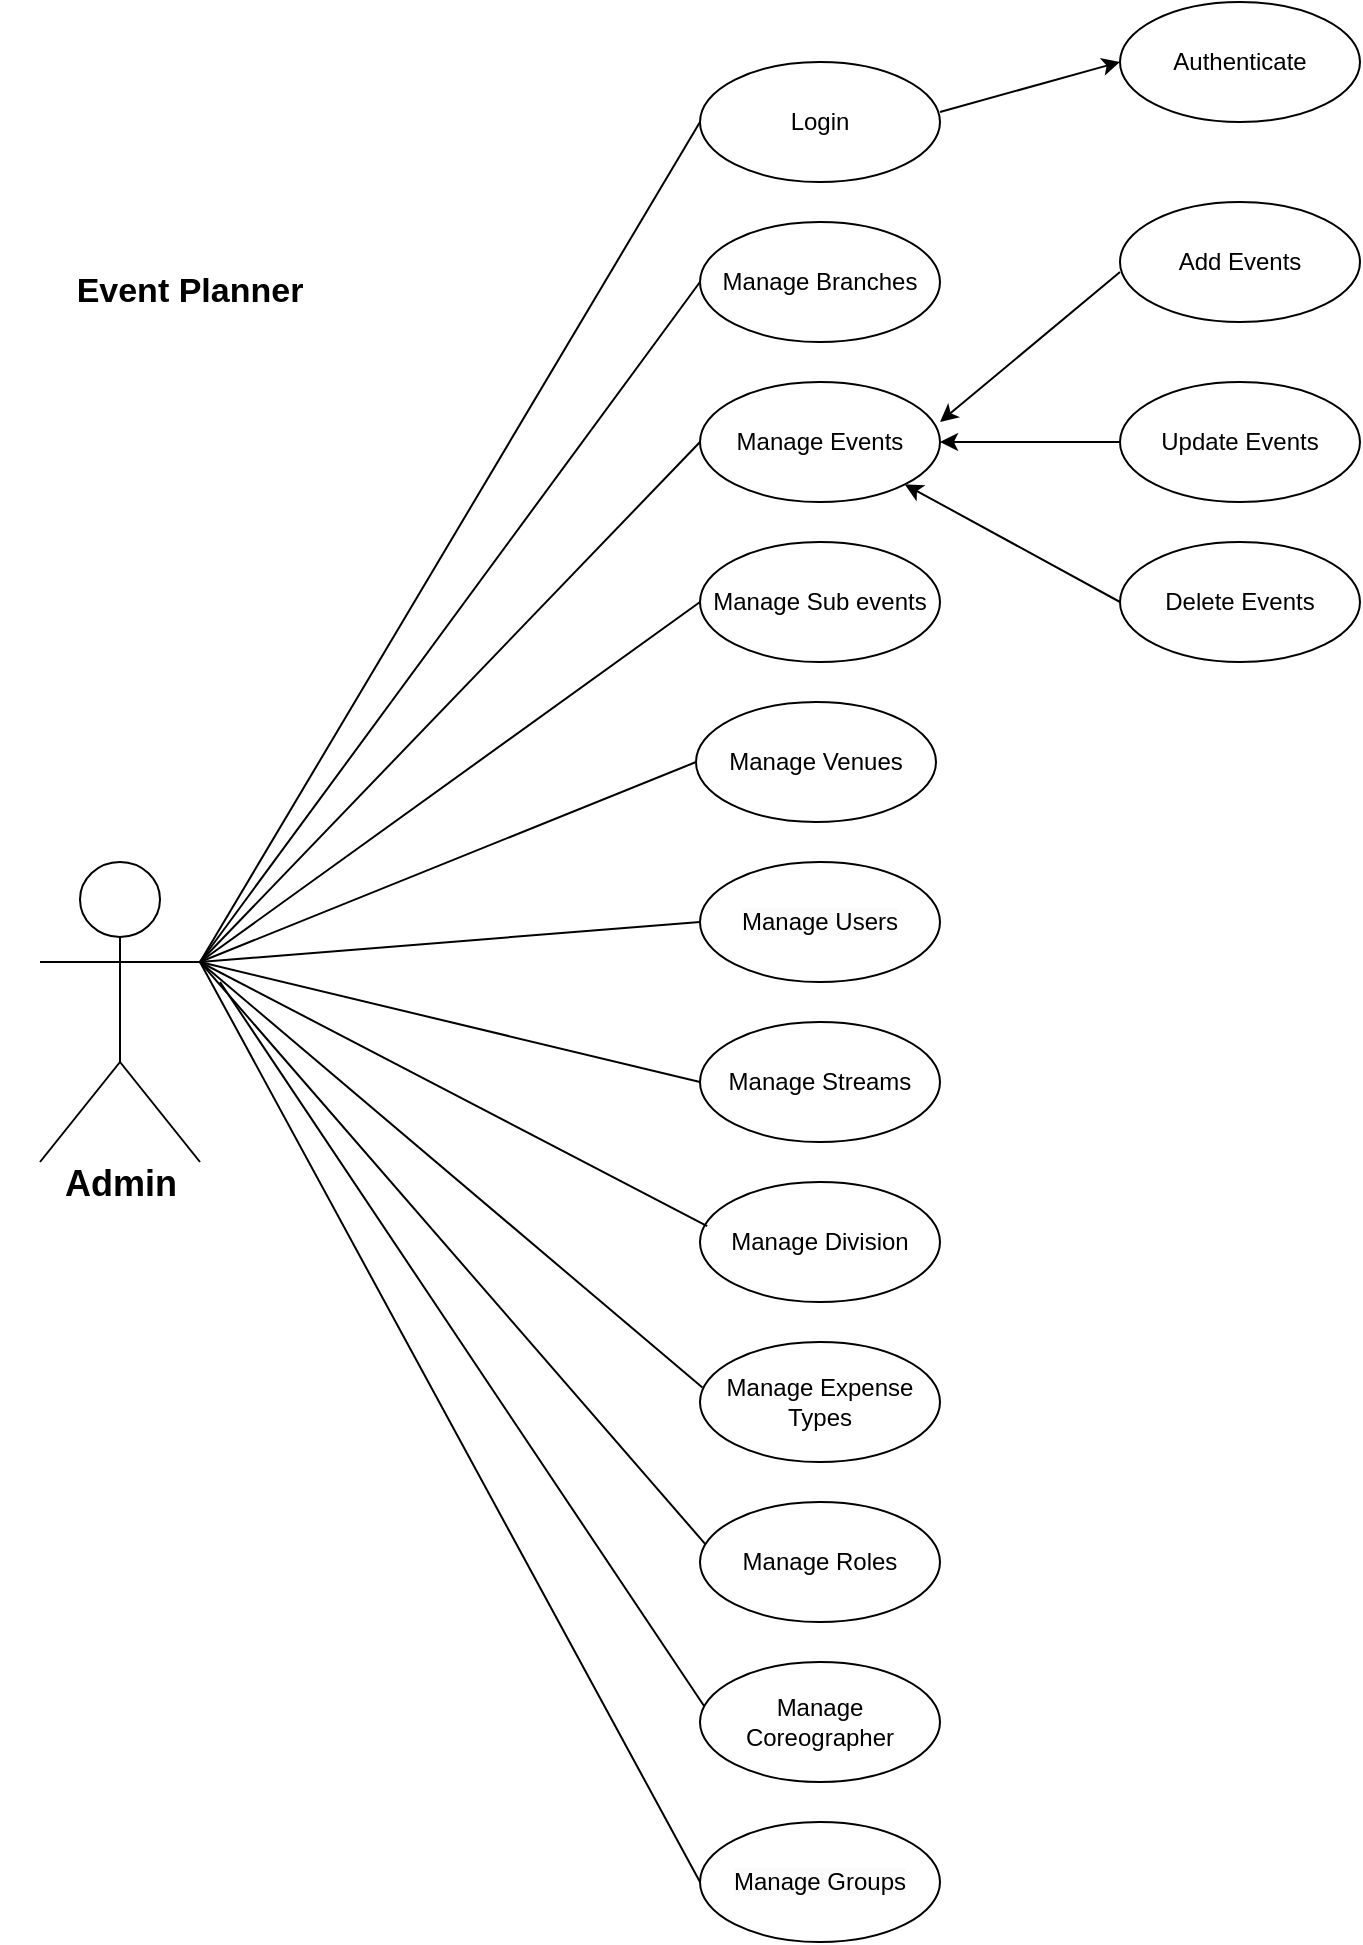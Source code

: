 <mxfile version="20.8.16" type="device" pages="5"><diagram name="Page-1" id="z6TJQx0k0uP36IrtBOOg"><mxGraphModel dx="1290" dy="621" grid="1" gridSize="10" guides="1" tooltips="1" connect="1" arrows="1" fold="1" page="1" pageScale="1" pageWidth="850" pageHeight="1100" math="0" shadow="0"><root><mxCell id="0"/><mxCell id="1" parent="0"/><mxCell id="FvXwkLScvV7kSgsJXmYB-1" value="" style="shape=umlActor;verticalLabelPosition=bottom;verticalAlign=top;html=1;outlineConnect=0;" parent="1" vertex="1"><mxGeometry x="70" y="440" width="80" height="150" as="geometry"/></mxCell><mxCell id="FvXwkLScvV7kSgsJXmYB-8" value="&lt;font style=&quot;font-size: 18px;&quot;&gt;&lt;b&gt;Admin&lt;/b&gt;&lt;/font&gt;&lt;div style=&quot;font-size: 15px;&quot;&gt;&lt;br style=&quot;font-size: 15px;&quot;&gt;&lt;/div&gt;" style="text;html=1;align=center;verticalAlign=middle;resizable=0;points=[];autosize=1;strokeColor=none;fillColor=none;fontSize=15;" parent="1" vertex="1"><mxGeometry x="70" y="585" width="80" height="50" as="geometry"/></mxCell><mxCell id="FvXwkLScvV7kSgsJXmYB-10" value="Login" style="ellipse;whiteSpace=wrap;html=1;" parent="1" vertex="1"><mxGeometry x="400" y="40" width="120" height="60" as="geometry"/></mxCell><mxCell id="FvXwkLScvV7kSgsJXmYB-11" value="Manage Branches" style="ellipse;whiteSpace=wrap;html=1;" parent="1" vertex="1"><mxGeometry x="400" y="120" width="120" height="60" as="geometry"/></mxCell><mxCell id="FvXwkLScvV7kSgsJXmYB-12" value="Manage Events" style="ellipse;whiteSpace=wrap;html=1;" parent="1" vertex="1"><mxGeometry x="400" y="200" width="120" height="60" as="geometry"/></mxCell><mxCell id="FvXwkLScvV7kSgsJXmYB-13" value="Manage Sub events" style="ellipse;whiteSpace=wrap;html=1;" parent="1" vertex="1"><mxGeometry x="400" y="280" width="120" height="60" as="geometry"/></mxCell><mxCell id="FvXwkLScvV7kSgsJXmYB-14" value="Manage Venues" style="ellipse;whiteSpace=wrap;html=1;" parent="1" vertex="1"><mxGeometry x="398" y="360" width="120" height="60" as="geometry"/></mxCell><mxCell id="FvXwkLScvV7kSgsJXmYB-15" value="&lt;br&gt;&lt;span style=&quot;color: rgb(0, 0, 0); font-family: Helvetica; font-size: 12px; font-style: normal; font-variant-ligatures: normal; font-variant-caps: normal; font-weight: 400; letter-spacing: normal; orphans: 2; text-align: center; text-indent: 0px; text-transform: none; widows: 2; word-spacing: 0px; -webkit-text-stroke-width: 0px; background-color: rgb(251, 251, 251); text-decoration-thickness: initial; text-decoration-style: initial; text-decoration-color: initial; float: none; display: inline !important;&quot;&gt;Manage Users&lt;/span&gt;&lt;div&gt;&lt;br/&gt;&lt;/div&gt;" style="ellipse;whiteSpace=wrap;html=1;" parent="1" vertex="1"><mxGeometry x="400" y="440" width="120" height="60" as="geometry"/></mxCell><mxCell id="FvXwkLScvV7kSgsJXmYB-16" value="Manage Streams" style="ellipse;whiteSpace=wrap;html=1;" parent="1" vertex="1"><mxGeometry x="400" y="520" width="120" height="60" as="geometry"/></mxCell><mxCell id="FvXwkLScvV7kSgsJXmYB-17" value="Manage Division" style="ellipse;whiteSpace=wrap;html=1;" parent="1" vertex="1"><mxGeometry x="400" y="600" width="120" height="60" as="geometry"/></mxCell><mxCell id="FvXwkLScvV7kSgsJXmYB-18" value="Manage Expense Types" style="ellipse;whiteSpace=wrap;html=1;" parent="1" vertex="1"><mxGeometry x="400" y="680" width="120" height="60" as="geometry"/></mxCell><mxCell id="FvXwkLScvV7kSgsJXmYB-19" value="Manage Roles" style="ellipse;whiteSpace=wrap;html=1;" parent="1" vertex="1"><mxGeometry x="400" y="760" width="120" height="60" as="geometry"/></mxCell><mxCell id="FvXwkLScvV7kSgsJXmYB-20" value="Manage Coreographer" style="ellipse;whiteSpace=wrap;html=1;" parent="1" vertex="1"><mxGeometry x="400" y="840" width="120" height="60" as="geometry"/></mxCell><mxCell id="FvXwkLScvV7kSgsJXmYB-21" value="&lt;br&gt;&lt;span style=&quot;color: rgb(0, 0, 0); font-family: Helvetica; font-size: 12px; font-style: normal; font-variant-ligatures: normal; font-variant-caps: normal; font-weight: 400; letter-spacing: normal; orphans: 2; text-align: center; text-indent: 0px; text-transform: none; widows: 2; word-spacing: 0px; -webkit-text-stroke-width: 0px; background-color: rgb(251, 251, 251); text-decoration-thickness: initial; text-decoration-style: initial; text-decoration-color: initial; float: none; display: inline !important;&quot;&gt;Manage Groups&lt;/span&gt;&lt;div&gt;&lt;br/&gt;&lt;/div&gt;" style="ellipse;whiteSpace=wrap;html=1;" parent="1" vertex="1"><mxGeometry x="400" y="920" width="120" height="60" as="geometry"/></mxCell><mxCell id="yMru2v0bHOxjl7Prciv9-1" value="Authenticate" style="ellipse;whiteSpace=wrap;html=1;" parent="1" vertex="1"><mxGeometry x="610" y="10" width="120" height="60" as="geometry"/></mxCell><mxCell id="yMru2v0bHOxjl7Prciv9-2" value="Add Events" style="ellipse;whiteSpace=wrap;html=1;" parent="1" vertex="1"><mxGeometry x="610" y="110" width="120" height="60" as="geometry"/></mxCell><mxCell id="yMru2v0bHOxjl7Prciv9-3" value="Update Events" style="ellipse;whiteSpace=wrap;html=1;" parent="1" vertex="1"><mxGeometry x="610" y="200" width="120" height="60" as="geometry"/></mxCell><mxCell id="yMru2v0bHOxjl7Prciv9-4" value="Delete Events" style="ellipse;whiteSpace=wrap;html=1;" parent="1" vertex="1"><mxGeometry x="610" y="280" width="120" height="60" as="geometry"/></mxCell><mxCell id="yMru2v0bHOxjl7Prciv9-5" value="" style="endArrow=classic;html=1;rounded=0;entryX=0;entryY=0.5;entryDx=0;entryDy=0;" parent="1" target="yMru2v0bHOxjl7Prciv9-1" edge="1"><mxGeometry width="50" height="50" relative="1" as="geometry"><mxPoint x="520" y="65" as="sourcePoint"/><mxPoint x="570" y="15" as="targetPoint"/></mxGeometry></mxCell><mxCell id="yMru2v0bHOxjl7Prciv9-6" value="" style="endArrow=classic;html=1;rounded=0;entryX=1;entryY=0.333;entryDx=0;entryDy=0;entryPerimeter=0;" parent="1" target="FvXwkLScvV7kSgsJXmYB-12" edge="1"><mxGeometry width="50" height="50" relative="1" as="geometry"><mxPoint x="610" y="145" as="sourcePoint"/><mxPoint x="520" y="180" as="targetPoint"/></mxGeometry></mxCell><mxCell id="yMru2v0bHOxjl7Prciv9-7" value="" style="endArrow=classic;html=1;rounded=0;exitX=0;exitY=0.5;exitDx=0;exitDy=0;" parent="1" source="yMru2v0bHOxjl7Prciv9-3" target="FvXwkLScvV7kSgsJXmYB-12" edge="1"><mxGeometry width="50" height="50" relative="1" as="geometry"><mxPoint x="550" y="300" as="sourcePoint"/><mxPoint x="600" y="250" as="targetPoint"/></mxGeometry></mxCell><mxCell id="yMru2v0bHOxjl7Prciv9-11" value="Event Planner" style="text;html=1;align=center;verticalAlign=middle;whiteSpace=wrap;rounded=0;fontStyle=1;fontSize=17;" parent="1" vertex="1"><mxGeometry x="50" y="110" width="190" height="90" as="geometry"/></mxCell><mxCell id="yMru2v0bHOxjl7Prciv9-12" value="" style="endArrow=none;html=1;rounded=0;entryX=0;entryY=0.5;entryDx=0;entryDy=0;" parent="1" target="FvXwkLScvV7kSgsJXmYB-10" edge="1"><mxGeometry width="50" height="50" relative="1" as="geometry"><mxPoint x="150" y="490" as="sourcePoint"/><mxPoint x="200" y="440" as="targetPoint"/></mxGeometry></mxCell><mxCell id="yMru2v0bHOxjl7Prciv9-13" value="" style="endArrow=none;html=1;rounded=0;entryX=0;entryY=0.5;entryDx=0;entryDy=0;" parent="1" target="FvXwkLScvV7kSgsJXmYB-11" edge="1"><mxGeometry width="50" height="50" relative="1" as="geometry"><mxPoint x="150" y="490" as="sourcePoint"/><mxPoint x="412" y="94" as="targetPoint"/></mxGeometry></mxCell><mxCell id="yMru2v0bHOxjl7Prciv9-14" value="" style="endArrow=none;html=1;rounded=0;entryX=0;entryY=0.5;entryDx=0;entryDy=0;" parent="1" target="FvXwkLScvV7kSgsJXmYB-12" edge="1"><mxGeometry width="50" height="50" relative="1" as="geometry"><mxPoint x="150" y="490" as="sourcePoint"/><mxPoint x="410" y="160" as="targetPoint"/></mxGeometry></mxCell><mxCell id="yMru2v0bHOxjl7Prciv9-15" value="" style="endArrow=none;html=1;rounded=0;entryX=0;entryY=0.5;entryDx=0;entryDy=0;" parent="1" target="FvXwkLScvV7kSgsJXmYB-13" edge="1"><mxGeometry width="50" height="50" relative="1" as="geometry"><mxPoint x="150" y="490" as="sourcePoint"/><mxPoint x="410" y="240" as="targetPoint"/></mxGeometry></mxCell><mxCell id="yMru2v0bHOxjl7Prciv9-16" value="" style="endArrow=none;html=1;rounded=0;entryX=0;entryY=0.5;entryDx=0;entryDy=0;" parent="1" target="FvXwkLScvV7kSgsJXmYB-14" edge="1"><mxGeometry width="50" height="50" relative="1" as="geometry"><mxPoint x="150" y="490" as="sourcePoint"/><mxPoint x="410" y="320" as="targetPoint"/></mxGeometry></mxCell><mxCell id="yMru2v0bHOxjl7Prciv9-17" value="" style="endArrow=none;html=1;rounded=0;entryX=0;entryY=0.5;entryDx=0;entryDy=0;" parent="1" target="FvXwkLScvV7kSgsJXmYB-15" edge="1"><mxGeometry width="50" height="50" relative="1" as="geometry"><mxPoint x="150" y="490" as="sourcePoint"/><mxPoint x="408" y="400" as="targetPoint"/></mxGeometry></mxCell><mxCell id="yMru2v0bHOxjl7Prciv9-18" value="" style="endArrow=none;html=1;rounded=0;entryX=0;entryY=0.5;entryDx=0;entryDy=0;" parent="1" target="FvXwkLScvV7kSgsJXmYB-16" edge="1"><mxGeometry width="50" height="50" relative="1" as="geometry"><mxPoint x="150" y="490" as="sourcePoint"/><mxPoint x="410" y="480" as="targetPoint"/></mxGeometry></mxCell><mxCell id="yMru2v0bHOxjl7Prciv9-19" value="" style="endArrow=none;html=1;rounded=0;entryX=0.03;entryY=0.367;entryDx=0;entryDy=0;entryPerimeter=0;" parent="1" target="FvXwkLScvV7kSgsJXmYB-17" edge="1"><mxGeometry width="50" height="50" relative="1" as="geometry"><mxPoint x="150" y="490" as="sourcePoint"/><mxPoint x="410" y="560" as="targetPoint"/></mxGeometry></mxCell><mxCell id="yMru2v0bHOxjl7Prciv9-20" value="" style="endArrow=none;html=1;rounded=0;entryX=0.01;entryY=0.38;entryDx=0;entryDy=0;entryPerimeter=0;" parent="1" target="FvXwkLScvV7kSgsJXmYB-18" edge="1"><mxGeometry width="50" height="50" relative="1" as="geometry"><mxPoint x="150" y="490" as="sourcePoint"/><mxPoint x="414" y="632" as="targetPoint"/></mxGeometry></mxCell><mxCell id="yMru2v0bHOxjl7Prciv9-21" value="" style="endArrow=none;html=1;rounded=0;entryX=0.023;entryY=0.353;entryDx=0;entryDy=0;entryPerimeter=0;exitX=1;exitY=0.333;exitDx=0;exitDy=0;exitPerimeter=0;" parent="1" source="FvXwkLScvV7kSgsJXmYB-1" target="FvXwkLScvV7kSgsJXmYB-19" edge="1"><mxGeometry width="50" height="50" relative="1" as="geometry"><mxPoint x="160" y="490" as="sourcePoint"/><mxPoint x="411" y="713" as="targetPoint"/></mxGeometry></mxCell><mxCell id="yMru2v0bHOxjl7Prciv9-22" value="" style="endArrow=none;html=1;rounded=0;entryX=0.017;entryY=0.367;entryDx=0;entryDy=0;entryPerimeter=0;exitX=1;exitY=0.333;exitDx=0;exitDy=0;exitPerimeter=0;" parent="1" target="FvXwkLScvV7kSgsJXmYB-20" edge="1"><mxGeometry width="50" height="50" relative="1" as="geometry"><mxPoint x="160" y="500" as="sourcePoint"/><mxPoint x="413" y="791" as="targetPoint"/></mxGeometry></mxCell><mxCell id="yMru2v0bHOxjl7Prciv9-23" value="" style="endArrow=none;html=1;rounded=0;entryX=0;entryY=0.5;entryDx=0;entryDy=0;exitX=1;exitY=0.333;exitDx=0;exitDy=0;exitPerimeter=0;" parent="1" source="FvXwkLScvV7kSgsJXmYB-1" target="FvXwkLScvV7kSgsJXmYB-21" edge="1"><mxGeometry width="50" height="50" relative="1" as="geometry"><mxPoint x="170" y="510" as="sourcePoint"/><mxPoint x="412" y="872" as="targetPoint"/></mxGeometry></mxCell><mxCell id="42374gqUOjNo3fNp8G20-1" value="" style="endArrow=classic;html=1;rounded=0;exitX=0;exitY=0.5;exitDx=0;exitDy=0;entryX=1;entryY=1;entryDx=0;entryDy=0;" edge="1" parent="1" source="yMru2v0bHOxjl7Prciv9-4" target="FvXwkLScvV7kSgsJXmYB-12"><mxGeometry width="50" height="50" relative="1" as="geometry"><mxPoint x="620" y="240" as="sourcePoint"/><mxPoint x="530" y="240" as="targetPoint"/></mxGeometry></mxCell></root></mxGraphModel></diagram><diagram id="8nViN1kyi6S_xewF8hiL" name="Page-2"><mxGraphModel dx="1290" dy="621" grid="1" gridSize="10" guides="1" tooltips="1" connect="1" arrows="1" fold="1" page="1" pageScale="1" pageWidth="850" pageHeight="1100" math="0" shadow="0"><root><mxCell id="0"/><mxCell id="1" parent="0"/><mxCell id="0zirvvnycUcRI51yVTg5-1" value="" style="shape=umlActor;verticalLabelPosition=bottom;verticalAlign=top;html=1;outlineConnect=0;" parent="1" vertex="1"><mxGeometry x="70" y="415" width="100" height="190" as="geometry"/></mxCell><mxCell id="QKoWLiQ7Z7t4XdE7B446-1" value="Event Planner" style="text;html=1;align=center;verticalAlign=middle;whiteSpace=wrap;rounded=0;fontStyle=1;fontSize=17;" parent="1" vertex="1"><mxGeometry x="70" y="190" width="190" height="90" as="geometry"/></mxCell><mxCell id="R8OHGI3RvrPr0GLpRMoi-1" value="Login" style="ellipse;whiteSpace=wrap;html=1;" parent="1" vertex="1"><mxGeometry x="390" y="120" width="120" height="60" as="geometry"/></mxCell><mxCell id="Hszop0TNWr76Mhwt5Zd8-1" value="Manage Users" style="ellipse;whiteSpace=wrap;html=1;" parent="1" vertex="1"><mxGeometry x="390" y="210" width="120" height="60" as="geometry"/></mxCell><mxCell id="Hszop0TNWr76Mhwt5Zd8-2" value="Manage Sub Events" style="ellipse;whiteSpace=wrap;html=1;" parent="1" vertex="1"><mxGeometry x="390" y="300" width="120" height="60" as="geometry"/></mxCell><mxCell id="Hszop0TNWr76Mhwt5Zd8-3" value="Accept/Reject&lt;br&gt;expense&lt;br&gt;&lt;div&gt;&lt;br&gt;&lt;/div&gt;" style="ellipse;whiteSpace=wrap;html=1;" parent="1" vertex="1"><mxGeometry x="390" y="390" width="120" height="60" as="geometry"/></mxCell><mxCell id="Hszop0TNWr76Mhwt5Zd8-4" value="Manage Choreographer" style="ellipse;whiteSpace=wrap;html=1;" parent="1" vertex="1"><mxGeometry x="390" y="480" width="120" height="60" as="geometry"/></mxCell><mxCell id="Hszop0TNWr76Mhwt5Zd8-5" value="Edit and Delete&lt;br&gt;Attendence&lt;div&gt;&lt;br/&gt;&lt;/div&gt;" style="ellipse;whiteSpace=wrap;html=1;" parent="1" vertex="1"><mxGeometry x="390" y="570" width="120" height="60" as="geometry"/></mxCell><mxCell id="Hszop0TNWr76Mhwt5Zd8-6" value="Generate Events" style="ellipse;whiteSpace=wrap;html=1;" parent="1" vertex="1"><mxGeometry x="390" y="660" width="120" height="60" as="geometry"/></mxCell><mxCell id="Hszop0TNWr76Mhwt5Zd8-9" value="&lt;font style=&quot;font-size: 18px;&quot;&gt;&lt;b&gt;Event&amp;nbsp; Handler&lt;/b&gt;&lt;/font&gt;" style="text;html=1;align=center;verticalAlign=middle;resizable=0;points=[];autosize=1;strokeColor=none;fillColor=none;fontSize=17;" parent="1" vertex="1"><mxGeometry x="55" y="615" width="150" height="40" as="geometry"/></mxCell><mxCell id="0DFOnCYbOByaoooHrPwQ-1" value="Authenticate" style="ellipse;whiteSpace=wrap;html=1;" parent="1" vertex="1"><mxGeometry x="580" y="90" width="120" height="60" as="geometry"/></mxCell><mxCell id="0DFOnCYbOByaoooHrPwQ-2" value="Add Sub-Events" style="ellipse;whiteSpace=wrap;html=1;" parent="1" vertex="1"><mxGeometry x="590" y="205" width="120" height="60" as="geometry"/></mxCell><mxCell id="0DFOnCYbOByaoooHrPwQ-3" value="Update Sub-Events" style="ellipse;whiteSpace=wrap;html=1;" parent="1" vertex="1"><mxGeometry x="600" y="300" width="120" height="60" as="geometry"/></mxCell><mxCell id="0DFOnCYbOByaoooHrPwQ-4" value="Delete Sub-Events" style="ellipse;whiteSpace=wrap;html=1;" parent="1" vertex="1"><mxGeometry x="600" y="380" width="120" height="60" as="geometry"/></mxCell><mxCell id="0DFOnCYbOByaoooHrPwQ-6" value="" style="endArrow=none;html=1;rounded=0;entryX=0;entryY=0.5;entryDx=0;entryDy=0;" parent="1" target="R8OHGI3RvrPr0GLpRMoi-1" edge="1"><mxGeometry width="50" height="50" relative="1" as="geometry"><mxPoint x="170" y="480" as="sourcePoint"/><mxPoint x="220" y="430" as="targetPoint"/></mxGeometry></mxCell><mxCell id="0DFOnCYbOByaoooHrPwQ-7" value="" style="endArrow=none;html=1;rounded=0;entryX=0;entryY=0.5;entryDx=0;entryDy=0;exitX=1;exitY=0.333;exitDx=0;exitDy=0;exitPerimeter=0;" parent="1" source="0zirvvnycUcRI51yVTg5-1" target="Hszop0TNWr76Mhwt5Zd8-1" edge="1"><mxGeometry width="50" height="50" relative="1" as="geometry"><mxPoint x="180" y="490" as="sourcePoint"/><mxPoint x="400" y="160" as="targetPoint"/></mxGeometry></mxCell><mxCell id="0DFOnCYbOByaoooHrPwQ-8" value="" style="endArrow=none;html=1;rounded=0;entryX=0;entryY=0.5;entryDx=0;entryDy=0;exitX=1;exitY=0.333;exitDx=0;exitDy=0;exitPerimeter=0;" parent="1" source="0zirvvnycUcRI51yVTg5-1" target="Hszop0TNWr76Mhwt5Zd8-2" edge="1"><mxGeometry width="50" height="50" relative="1" as="geometry"><mxPoint x="180" y="488" as="sourcePoint"/><mxPoint x="400" y="250" as="targetPoint"/></mxGeometry></mxCell><mxCell id="0DFOnCYbOByaoooHrPwQ-9" value="" style="endArrow=none;html=1;rounded=0;entryX=0;entryY=0.5;entryDx=0;entryDy=0;" parent="1" target="Hszop0TNWr76Mhwt5Zd8-3" edge="1"><mxGeometry width="50" height="50" relative="1" as="geometry"><mxPoint x="170" y="480" as="sourcePoint"/><mxPoint x="400" y="340" as="targetPoint"/></mxGeometry></mxCell><mxCell id="0DFOnCYbOByaoooHrPwQ-10" value="" style="endArrow=none;html=1;rounded=0;entryX=0;entryY=0.5;entryDx=0;entryDy=0;exitX=1;exitY=0.333;exitDx=0;exitDy=0;exitPerimeter=0;" parent="1" source="0zirvvnycUcRI51yVTg5-1" target="Hszop0TNWr76Mhwt5Zd8-4" edge="1"><mxGeometry width="50" height="50" relative="1" as="geometry"><mxPoint x="180" y="490" as="sourcePoint"/><mxPoint x="400" y="430" as="targetPoint"/></mxGeometry></mxCell><mxCell id="0DFOnCYbOByaoooHrPwQ-11" value="" style="endArrow=none;html=1;rounded=0;entryX=0;entryY=0.5;entryDx=0;entryDy=0;" parent="1" target="Hszop0TNWr76Mhwt5Zd8-5" edge="1"><mxGeometry width="50" height="50" relative="1" as="geometry"><mxPoint x="170" y="480" as="sourcePoint"/><mxPoint x="400" y="520" as="targetPoint"/></mxGeometry></mxCell><mxCell id="0DFOnCYbOByaoooHrPwQ-12" value="" style="endArrow=none;html=1;rounded=0;entryX=0;entryY=0.5;entryDx=0;entryDy=0;exitX=1;exitY=0.333;exitDx=0;exitDy=0;exitPerimeter=0;" parent="1" target="Hszop0TNWr76Mhwt5Zd8-6" edge="1" source="0zirvvnycUcRI51yVTg5-1"><mxGeometry width="50" height="50" relative="1" as="geometry"><mxPoint x="180" y="480" as="sourcePoint"/><mxPoint x="400" y="610" as="targetPoint"/></mxGeometry></mxCell><mxCell id="0DFOnCYbOByaoooHrPwQ-13" value="" style="endArrow=classic;html=1;rounded=0;" parent="1" edge="1"><mxGeometry width="50" height="50" relative="1" as="geometry"><mxPoint x="510" y="145" as="sourcePoint"/><mxPoint x="580" y="120" as="targetPoint"/></mxGeometry></mxCell><mxCell id="0DFOnCYbOByaoooHrPwQ-14" value="" style="endArrow=classic;html=1;rounded=0;exitX=0;exitY=0.5;exitDx=0;exitDy=0;entryX=1;entryY=0;entryDx=0;entryDy=0;" parent="1" source="0DFOnCYbOByaoooHrPwQ-2" target="Hszop0TNWr76Mhwt5Zd8-2" edge="1"><mxGeometry width="50" height="50" relative="1" as="geometry"><mxPoint x="590" y="270" as="sourcePoint"/><mxPoint x="520" y="340" as="targetPoint"/></mxGeometry></mxCell><mxCell id="0DFOnCYbOByaoooHrPwQ-15" value="" style="endArrow=classic;html=1;rounded=0;entryX=1;entryY=0.5;entryDx=0;entryDy=0;" parent="1" edge="1" target="Hszop0TNWr76Mhwt5Zd8-2"><mxGeometry width="50" height="50" relative="1" as="geometry"><mxPoint x="600" y="330" as="sourcePoint"/><mxPoint x="510" y="340" as="targetPoint"/></mxGeometry></mxCell><mxCell id="0DFOnCYbOByaoooHrPwQ-16" value="" style="endArrow=classic;html=1;rounded=0;exitX=0.067;exitY=0.321;exitDx=0;exitDy=0;exitPerimeter=0;entryX=1;entryY=1;entryDx=0;entryDy=0;" parent="1" source="0DFOnCYbOByaoooHrPwQ-4" edge="1" target="Hszop0TNWr76Mhwt5Zd8-2"><mxGeometry width="50" height="50" relative="1" as="geometry"><mxPoint x="580" y="410" as="sourcePoint"/><mxPoint x="510" y="340" as="targetPoint"/></mxGeometry></mxCell></root></mxGraphModel></diagram><diagram id="h9tM4MNN8K47SFg6_UCb" name="Page-3"><mxGraphModel dx="1290" dy="621" grid="1" gridSize="10" guides="1" tooltips="1" connect="1" arrows="1" fold="1" page="1" pageScale="1" pageWidth="850" pageHeight="1100" math="0" shadow="0"><root><mxCell id="0"/><mxCell id="1" parent="0"/><mxCell id="rBOH1vq0vzh90ZaVqQc3-1" value="&lt;font style=&quot;font-size: 18px;&quot;&gt;&lt;b&gt;Faculty Cordinator&lt;/b&gt;&lt;/font&gt;" style="shape=umlActor;verticalLabelPosition=bottom;verticalAlign=top;html=1;outlineConnect=0;" parent="1" vertex="1"><mxGeometry x="50" y="460" width="80" height="160" as="geometry"/></mxCell><mxCell id="rBOH1vq0vzh90ZaVqQc3-3" value="Login" style="ellipse;whiteSpace=wrap;html=1;" parent="1" vertex="1"><mxGeometry x="330" y="230" width="100" height="60" as="geometry"/></mxCell><mxCell id="XdCF2ojw6O7wv5IfmsoF-1" value="" style="edgeStyle=orthogonalEdgeStyle;rounded=0;orthogonalLoop=1;jettySize=auto;html=1;" parent="1" source="rBOH1vq0vzh90ZaVqQc3-4" target="rBOH1vq0vzh90ZaVqQc3-3" edge="1"><mxGeometry relative="1" as="geometry"/></mxCell><mxCell id="rBOH1vq0vzh90ZaVqQc3-4" value="Edit/Delete&lt;br&gt;roles" style="ellipse;whiteSpace=wrap;html=1;" parent="1" vertex="1"><mxGeometry x="330" y="320" width="100" height="60" as="geometry"/></mxCell><mxCell id="rBOH1vq0vzh90ZaVqQc3-5" value="Add Expense" style="ellipse;whiteSpace=wrap;html=1;" parent="1" vertex="1"><mxGeometry x="330" y="410" width="100" height="60" as="geometry"/></mxCell><mxCell id="rBOH1vq0vzh90ZaVqQc3-6" value="Manage Attendence" style="ellipse;whiteSpace=wrap;html=1;" parent="1" vertex="1"><mxGeometry x="330" y="500" width="100" height="60" as="geometry"/></mxCell><mxCell id="rBOH1vq0vzh90ZaVqQc3-7" value="Manage Practice Scheduling" style="ellipse;whiteSpace=wrap;html=1;" parent="1" vertex="1"><mxGeometry x="330" y="590" width="100" height="60" as="geometry"/></mxCell><mxCell id="rBOH1vq0vzh90ZaVqQc3-8" value="Manage Cotsume" style="ellipse;whiteSpace=wrap;html=1;" parent="1" vertex="1"><mxGeometry x="330" y="680" width="100" height="60" as="geometry"/></mxCell><mxCell id="TCNQ878SzN6njxZcIvdp-1" value="Event Planner" style="text;html=1;align=center;verticalAlign=middle;whiteSpace=wrap;rounded=0;fontStyle=1;fontSize=17;" parent="1" vertex="1"><mxGeometry x="40" y="220" width="190" height="90" as="geometry"/></mxCell><mxCell id="99N2zkz3i7jBrodj51tD-1" value="Authenticate" style="ellipse;whiteSpace=wrap;html=1;" parent="1" vertex="1"><mxGeometry x="490" y="200" width="100" height="60" as="geometry"/></mxCell><mxCell id="99N2zkz3i7jBrodj51tD-2" value="Add Attendence" style="ellipse;whiteSpace=wrap;html=1;" parent="1" vertex="1"><mxGeometry x="490" y="410" width="100" height="60" as="geometry"/></mxCell><mxCell id="99N2zkz3i7jBrodj51tD-3" value="Update Attendence" style="ellipse;whiteSpace=wrap;html=1;" parent="1" vertex="1"><mxGeometry x="490" y="490" width="100" height="60" as="geometry"/></mxCell><mxCell id="99N2zkz3i7jBrodj51tD-4" value="Delete Attendence" style="ellipse;whiteSpace=wrap;html=1;" parent="1" vertex="1"><mxGeometry x="490" y="570" width="100" height="60" as="geometry"/></mxCell><mxCell id="99N2zkz3i7jBrodj51tD-5" value="" style="endArrow=classic;html=1;rounded=0;entryX=0.04;entryY=0.654;entryDx=0;entryDy=0;entryPerimeter=0;" parent="1" target="99N2zkz3i7jBrodj51tD-1" edge="1"><mxGeometry width="50" height="50" relative="1" as="geometry"><mxPoint x="430" y="260" as="sourcePoint"/><mxPoint x="480" y="210" as="targetPoint"/></mxGeometry></mxCell><mxCell id="99N2zkz3i7jBrodj51tD-6" value="" style="endArrow=classic;html=1;rounded=0;exitX=0;exitY=0.5;exitDx=0;exitDy=0;entryX=1;entryY=0;entryDx=0;entryDy=0;" parent="1" source="99N2zkz3i7jBrodj51tD-2" target="rBOH1vq0vzh90ZaVqQc3-6" edge="1"><mxGeometry width="50" height="50" relative="1" as="geometry"><mxPoint x="360" y="530" as="sourcePoint"/><mxPoint x="410" y="480" as="targetPoint"/></mxGeometry></mxCell><mxCell id="99N2zkz3i7jBrodj51tD-7" value="" style="endArrow=classic;html=1;rounded=0;exitX=0;exitY=0.5;exitDx=0;exitDy=0;entryX=1;entryY=0.5;entryDx=0;entryDy=0;" parent="1" source="99N2zkz3i7jBrodj51tD-3" target="rBOH1vq0vzh90ZaVqQc3-6" edge="1"><mxGeometry width="50" height="50" relative="1" as="geometry"><mxPoint x="500" y="450" as="sourcePoint"/><mxPoint x="425" y="519" as="targetPoint"/></mxGeometry></mxCell><mxCell id="99N2zkz3i7jBrodj51tD-8" value="" style="endArrow=classic;html=1;rounded=0;exitX=0.03;exitY=0.304;exitDx=0;exitDy=0;exitPerimeter=0;" parent="1" source="99N2zkz3i7jBrodj51tD-4" edge="1"><mxGeometry width="50" height="50" relative="1" as="geometry"><mxPoint x="500" y="570" as="sourcePoint"/><mxPoint x="420" y="550" as="targetPoint"/></mxGeometry></mxCell><mxCell id="99N2zkz3i7jBrodj51tD-10" value="" style="endArrow=none;html=1;rounded=0;entryX=0;entryY=0.5;entryDx=0;entryDy=0;" parent="1" target="rBOH1vq0vzh90ZaVqQc3-3" edge="1"><mxGeometry width="50" height="50" relative="1" as="geometry"><mxPoint x="130" y="510" as="sourcePoint"/><mxPoint x="180" y="460" as="targetPoint"/></mxGeometry></mxCell><mxCell id="99N2zkz3i7jBrodj51tD-11" value="" style="endArrow=none;html=1;rounded=0;entryX=0;entryY=0.5;entryDx=0;entryDy=0;" parent="1" target="rBOH1vq0vzh90ZaVqQc3-4" edge="1"><mxGeometry width="50" height="50" relative="1" as="geometry"><mxPoint x="130" y="510" as="sourcePoint"/><mxPoint x="340" y="270" as="targetPoint"/></mxGeometry></mxCell><mxCell id="99N2zkz3i7jBrodj51tD-12" value="" style="endArrow=none;html=1;rounded=0;entryX=0;entryY=0.5;entryDx=0;entryDy=0;exitX=1;exitY=0.333;exitDx=0;exitDy=0;exitPerimeter=0;" parent="1" source="rBOH1vq0vzh90ZaVqQc3-1" target="rBOH1vq0vzh90ZaVqQc3-5" edge="1"><mxGeometry width="50" height="50" relative="1" as="geometry"><mxPoint x="140" y="520" as="sourcePoint"/><mxPoint x="340" y="360" as="targetPoint"/></mxGeometry></mxCell><mxCell id="99N2zkz3i7jBrodj51tD-13" value="" style="endArrow=none;html=1;rounded=0;entryX=0;entryY=0.5;entryDx=0;entryDy=0;exitX=1;exitY=0.333;exitDx=0;exitDy=0;exitPerimeter=0;" parent="1" source="rBOH1vq0vzh90ZaVqQc3-1" target="rBOH1vq0vzh90ZaVqQc3-6" edge="1"><mxGeometry width="50" height="50" relative="1" as="geometry"><mxPoint x="140" y="523" as="sourcePoint"/><mxPoint x="340" y="450" as="targetPoint"/></mxGeometry></mxCell><mxCell id="99N2zkz3i7jBrodj51tD-14" value="" style="endArrow=none;html=1;rounded=0;entryX=0;entryY=0.5;entryDx=0;entryDy=0;" parent="1" target="rBOH1vq0vzh90ZaVqQc3-7" edge="1"><mxGeometry width="50" height="50" relative="1" as="geometry"><mxPoint x="130" y="510" as="sourcePoint"/><mxPoint x="340" y="540" as="targetPoint"/></mxGeometry></mxCell><mxCell id="99N2zkz3i7jBrodj51tD-15" value="" style="endArrow=none;html=1;rounded=0;entryX=0;entryY=0.5;entryDx=0;entryDy=0;" parent="1" target="rBOH1vq0vzh90ZaVqQc3-8" edge="1"><mxGeometry width="50" height="50" relative="1" as="geometry"><mxPoint x="130" y="510" as="sourcePoint"/><mxPoint x="340" y="630" as="targetPoint"/></mxGeometry></mxCell></root></mxGraphModel></diagram><diagram id="p8WnR3H07ANlYZA8oKCC" name="Page-4"><mxGraphModel dx="1290" dy="621" grid="1" gridSize="10" guides="1" tooltips="1" connect="1" arrows="1" fold="1" page="1" pageScale="1" pageWidth="850" pageHeight="1100" math="0" shadow="0"><root><mxCell id="0"/><mxCell id="1" parent="0"/><mxCell id="J9eP4kFQCFYbw9Ob7f5D-1" value="&lt;font style=&quot;font-size: 18px;&quot;&gt;&lt;b&gt;Student Cordinator&lt;/b&gt;&lt;/font&gt;" style="shape=umlActor;verticalLabelPosition=bottom;verticalAlign=top;html=1;outlineConnect=0;" parent="1" vertex="1"><mxGeometry x="80" y="460" width="80" height="160" as="geometry"/></mxCell><mxCell id="G0eADUSzwONVb3FloVmf-1" value="Registration" style="ellipse;whiteSpace=wrap;html=1;" parent="1" vertex="1"><mxGeometry x="380" y="270" width="100" height="60" as="geometry"/></mxCell><mxCell id="G0eADUSzwONVb3FloVmf-2" value="Login" style="ellipse;whiteSpace=wrap;html=1;" parent="1" vertex="1"><mxGeometry x="380" y="360" width="100" height="60" as="geometry"/></mxCell><mxCell id="G0eADUSzwONVb3FloVmf-3" value="View Events &amp;amp;Sub Events" style="ellipse;whiteSpace=wrap;html=1;" parent="1" vertex="1"><mxGeometry x="380" y="450" width="100" height="60" as="geometry"/></mxCell><mxCell id="G0eADUSzwONVb3FloVmf-4" value="Registration for Events" style="ellipse;whiteSpace=wrap;html=1;" parent="1" vertex="1"><mxGeometry x="380" y="540" width="100" height="60" as="geometry"/></mxCell><mxCell id="G0eADUSzwONVb3FloVmf-5" value="Add Expence" style="ellipse;whiteSpace=wrap;html=1;" parent="1" vertex="1"><mxGeometry x="380" y="630" width="100" height="60" as="geometry"/></mxCell><mxCell id="G0eADUSzwONVb3FloVmf-6" value="Add Attendance" style="ellipse;whiteSpace=wrap;html=1;" parent="1" vertex="1"><mxGeometry x="380" y="720" width="100" height="60" as="geometry"/></mxCell><mxCell id="G0eADUSzwONVb3FloVmf-7" value="" style="endArrow=none;html=1;rounded=0;exitX=1;exitY=0.333;exitDx=0;exitDy=0;exitPerimeter=0;" parent="1" source="J9eP4kFQCFYbw9Ob7f5D-1" edge="1"><mxGeometry width="50" height="50" relative="1" as="geometry"><mxPoint x="150" y="510" as="sourcePoint"/><mxPoint x="380" y="300" as="targetPoint"/></mxGeometry></mxCell><mxCell id="G0eADUSzwONVb3FloVmf-9" value="" style="endArrow=none;html=1;rounded=0;entryX=0;entryY=0.5;entryDx=0;entryDy=0;exitX=1;exitY=0.333;exitDx=0;exitDy=0;exitPerimeter=0;" parent="1" source="J9eP4kFQCFYbw9Ob7f5D-1" target="G0eADUSzwONVb3FloVmf-2" edge="1"><mxGeometry width="50" height="50" relative="1" as="geometry"><mxPoint x="170" y="520" as="sourcePoint"/><mxPoint x="389" y="324" as="targetPoint"/></mxGeometry></mxCell><mxCell id="G0eADUSzwONVb3FloVmf-10" value="" style="endArrow=none;html=1;rounded=0;entryX=0;entryY=0.5;entryDx=0;entryDy=0;exitX=1;exitY=0.333;exitDx=0;exitDy=0;exitPerimeter=0;" parent="1" source="J9eP4kFQCFYbw9Ob7f5D-1" target="G0eADUSzwONVb3FloVmf-3" edge="1"><mxGeometry width="50" height="50" relative="1" as="geometry"><mxPoint x="170" y="523" as="sourcePoint"/><mxPoint x="390" y="400" as="targetPoint"/></mxGeometry></mxCell><mxCell id="G0eADUSzwONVb3FloVmf-11" value="" style="endArrow=none;html=1;rounded=0;entryX=0;entryY=0.5;entryDx=0;entryDy=0;exitX=1;exitY=0.333;exitDx=0;exitDy=0;exitPerimeter=0;" parent="1" source="J9eP4kFQCFYbw9Ob7f5D-1" target="G0eADUSzwONVb3FloVmf-4" edge="1"><mxGeometry width="50" height="50" relative="1" as="geometry"><mxPoint x="170" y="523" as="sourcePoint"/><mxPoint x="390" y="490" as="targetPoint"/></mxGeometry></mxCell><mxCell id="G0eADUSzwONVb3FloVmf-12" value="" style="endArrow=none;html=1;rounded=0;entryX=0;entryY=0.5;entryDx=0;entryDy=0;" parent="1" target="G0eADUSzwONVb3FloVmf-5" edge="1"><mxGeometry width="50" height="50" relative="1" as="geometry"><mxPoint x="160" y="510" as="sourcePoint"/><mxPoint x="390" y="580" as="targetPoint"/></mxGeometry></mxCell><mxCell id="G0eADUSzwONVb3FloVmf-13" value="" style="endArrow=none;html=1;rounded=0;entryX=0;entryY=0;entryDx=0;entryDy=0;" parent="1" target="G0eADUSzwONVb3FloVmf-6" edge="1"><mxGeometry width="50" height="50" relative="1" as="geometry"><mxPoint x="160" y="510" as="sourcePoint"/><mxPoint x="390" y="670" as="targetPoint"/></mxGeometry></mxCell><mxCell id="G0eADUSzwONVb3FloVmf-14" value="Login" style="ellipse;whiteSpace=wrap;html=1;" parent="1" vertex="1"><mxGeometry x="600" y="610" width="100" height="60" as="geometry"/></mxCell><mxCell id="G0eADUSzwONVb3FloVmf-15" value="" style="endArrow=classic;html=1;rounded=0;entryX=0;entryY=0.5;entryDx=0;entryDy=0;exitX=0.957;exitY=0.739;exitDx=0;exitDy=0;exitPerimeter=0;" parent="1" source="G0eADUSzwONVb3FloVmf-4" target="G0eADUSzwONVb3FloVmf-14" edge="1"><mxGeometry width="50" height="50" relative="1" as="geometry"><mxPoint x="490" y="610" as="sourcePoint"/><mxPoint x="540" y="560" as="targetPoint"/></mxGeometry></mxCell><mxCell id="G0eADUSzwONVb3FloVmf-16" value="Authenticate" style="ellipse;whiteSpace=wrap;html=1;" parent="1" vertex="1"><mxGeometry x="590" y="310" width="100" height="60" as="geometry"/></mxCell><mxCell id="G0eADUSzwONVb3FloVmf-17" value="" style="endArrow=classic;html=1;rounded=0;" parent="1" target="G0eADUSzwONVb3FloVmf-16" edge="1"><mxGeometry width="50" height="50" relative="1" as="geometry"><mxPoint x="480" y="390" as="sourcePoint"/><mxPoint x="530" y="340" as="targetPoint"/></mxGeometry></mxCell><mxCell id="yeE3RW-zRniarMXKy4ou-1" value="Event Planner" style="text;html=1;align=center;verticalAlign=middle;whiteSpace=wrap;rounded=0;fontStyle=1;fontSize=17;" parent="1" vertex="1"><mxGeometry x="80" y="290" width="190" height="90" as="geometry"/></mxCell></root></mxGraphModel></diagram><diagram id="GnSY8iNMYBoF3EQ9_d26" name="Page-5"><mxGraphModel dx="1290" dy="621" grid="1" gridSize="10" guides="1" tooltips="1" connect="1" arrows="1" fold="1" page="1" pageScale="1" pageWidth="850" pageHeight="1100" math="0" shadow="0"><root><mxCell id="0"/><mxCell id="1" parent="0"/><mxCell id="74jXxBxTAb9bs1y1A_V6-1" value="Event Planner" style="text;html=1;align=center;verticalAlign=middle;whiteSpace=wrap;rounded=0;fontStyle=1;fontSize=17;" parent="1" vertex="1"><mxGeometry x="60" y="400" width="190" height="90" as="geometry"/></mxCell><mxCell id="Xdr78n5GDTc6ddobK1af-1" value="&lt;font style=&quot;font-size: 18px;&quot;&gt;&lt;b&gt;Student&lt;/b&gt;&lt;/font&gt;" style="shape=umlActor;verticalLabelPosition=bottom;verticalAlign=top;html=1;outlineConnect=0;" parent="1" vertex="1"><mxGeometry x="70" y="540" width="80" height="160" as="geometry"/></mxCell><mxCell id="rWPjZHQ-Aad2hZ96K61e-1" value="Registration" style="ellipse;whiteSpace=wrap;html=1;" parent="1" vertex="1"><mxGeometry x="340" y="430" width="100" height="60" as="geometry"/></mxCell><mxCell id="rWPjZHQ-Aad2hZ96K61e-2" value="Login" style="ellipse;whiteSpace=wrap;html=1;" parent="1" vertex="1"><mxGeometry x="340" y="520" width="100" height="60" as="geometry"/></mxCell><mxCell id="rWPjZHQ-Aad2hZ96K61e-3" value="View Events and Sub Events&amp;nbsp;" style="ellipse;whiteSpace=wrap;html=1;" parent="1" vertex="1"><mxGeometry x="340" y="610" width="100" height="60" as="geometry"/></mxCell><mxCell id="rWPjZHQ-Aad2hZ96K61e-4" value="Registration For&amp;nbsp; Events" style="ellipse;whiteSpace=wrap;html=1;" parent="1" vertex="1"><mxGeometry x="342" y="710" width="100" height="60" as="geometry"/></mxCell><mxCell id="rWPjZHQ-Aad2hZ96K61e-5" value="Login" style="ellipse;whiteSpace=wrap;html=1;" parent="1" vertex="1"><mxGeometry x="510" y="680" width="100" height="60" as="geometry"/></mxCell><mxCell id="rWPjZHQ-Aad2hZ96K61e-6" value="Authenticate" style="ellipse;whiteSpace=wrap;html=1;" parent="1" vertex="1"><mxGeometry x="510" y="470" width="100" height="60" as="geometry"/></mxCell><mxCell id="rWPjZHQ-Aad2hZ96K61e-7" value="" style="endArrow=classic;html=1;rounded=0;entryX=0;entryY=0.5;entryDx=0;entryDy=0;" parent="1" target="rWPjZHQ-Aad2hZ96K61e-5" edge="1"><mxGeometry width="50" height="50" relative="1" as="geometry"><mxPoint x="440" y="740" as="sourcePoint"/><mxPoint x="490" y="690" as="targetPoint"/></mxGeometry></mxCell><mxCell id="rWPjZHQ-Aad2hZ96K61e-8" value="" style="endArrow=classic;html=1;rounded=0;entryX=0;entryY=0.5;entryDx=0;entryDy=0;" parent="1" target="rWPjZHQ-Aad2hZ96K61e-6" edge="1"><mxGeometry width="50" height="50" relative="1" as="geometry"><mxPoint x="440" y="550" as="sourcePoint"/><mxPoint x="520" y="510" as="targetPoint"/></mxGeometry></mxCell><mxCell id="rWPjZHQ-Aad2hZ96K61e-9" value="" style="endArrow=none;html=1;rounded=0;entryX=0;entryY=0.5;entryDx=0;entryDy=0;" parent="1" target="rWPjZHQ-Aad2hZ96K61e-1" edge="1"><mxGeometry width="50" height="50" relative="1" as="geometry"><mxPoint x="150" y="590" as="sourcePoint"/><mxPoint x="330" y="480" as="targetPoint"/></mxGeometry></mxCell><mxCell id="rWPjZHQ-Aad2hZ96K61e-14" value="" style="endArrow=none;html=1;rounded=0;entryX=0;entryY=0.5;entryDx=0;entryDy=0;" parent="1" target="rWPjZHQ-Aad2hZ96K61e-2" edge="1"><mxGeometry width="50" height="50" relative="1" as="geometry"><mxPoint x="150" y="590" as="sourcePoint"/><mxPoint x="230" y="570" as="targetPoint"/></mxGeometry></mxCell><mxCell id="rWPjZHQ-Aad2hZ96K61e-15" value="" style="endArrow=none;html=1;rounded=0;entryX=0;entryY=0.5;entryDx=0;entryDy=0;" parent="1" target="rWPjZHQ-Aad2hZ96K61e-3" edge="1"><mxGeometry width="50" height="50" relative="1" as="geometry"><mxPoint x="150" y="590" as="sourcePoint"/><mxPoint x="350" y="560" as="targetPoint"/></mxGeometry></mxCell><mxCell id="rWPjZHQ-Aad2hZ96K61e-16" value="" style="endArrow=none;html=1;rounded=0;entryX=0;entryY=0.5;entryDx=0;entryDy=0;" parent="1" target="rWPjZHQ-Aad2hZ96K61e-4" edge="1"><mxGeometry width="50" height="50" relative="1" as="geometry"><mxPoint x="150" y="590" as="sourcePoint"/><mxPoint x="350" y="650" as="targetPoint"/></mxGeometry></mxCell></root></mxGraphModel></diagram></mxfile>